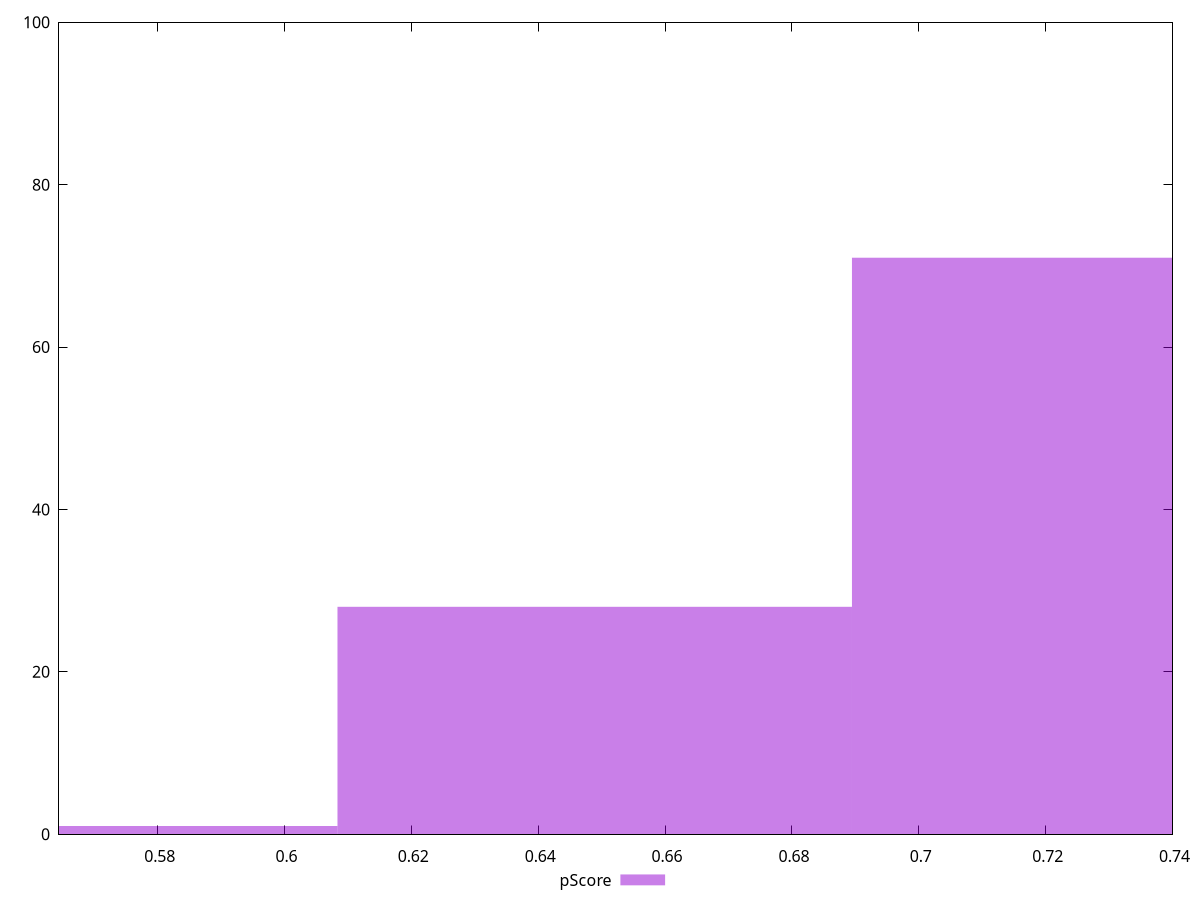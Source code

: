 reset

$pScore <<EOF
0.5677932836635224 1
0.7300199361388147 71
0.6489066099011686 28
EOF

set key outside below
set boxwidth 0.08111332623764607
set xrange [0.5644444444444444:0.74]
set yrange [0:100]
set trange [0:100]
set style fill transparent solid 0.5 noborder
set terminal svg size 640, 490 enhanced background rgb 'white'
set output "report_00018_2021-02-10T15-25-16.877Z/render-blocking-resources/samples/pages+cached+noadtech+nomedia/pScore/histogram.svg"

plot $pScore title "pScore" with boxes

reset
